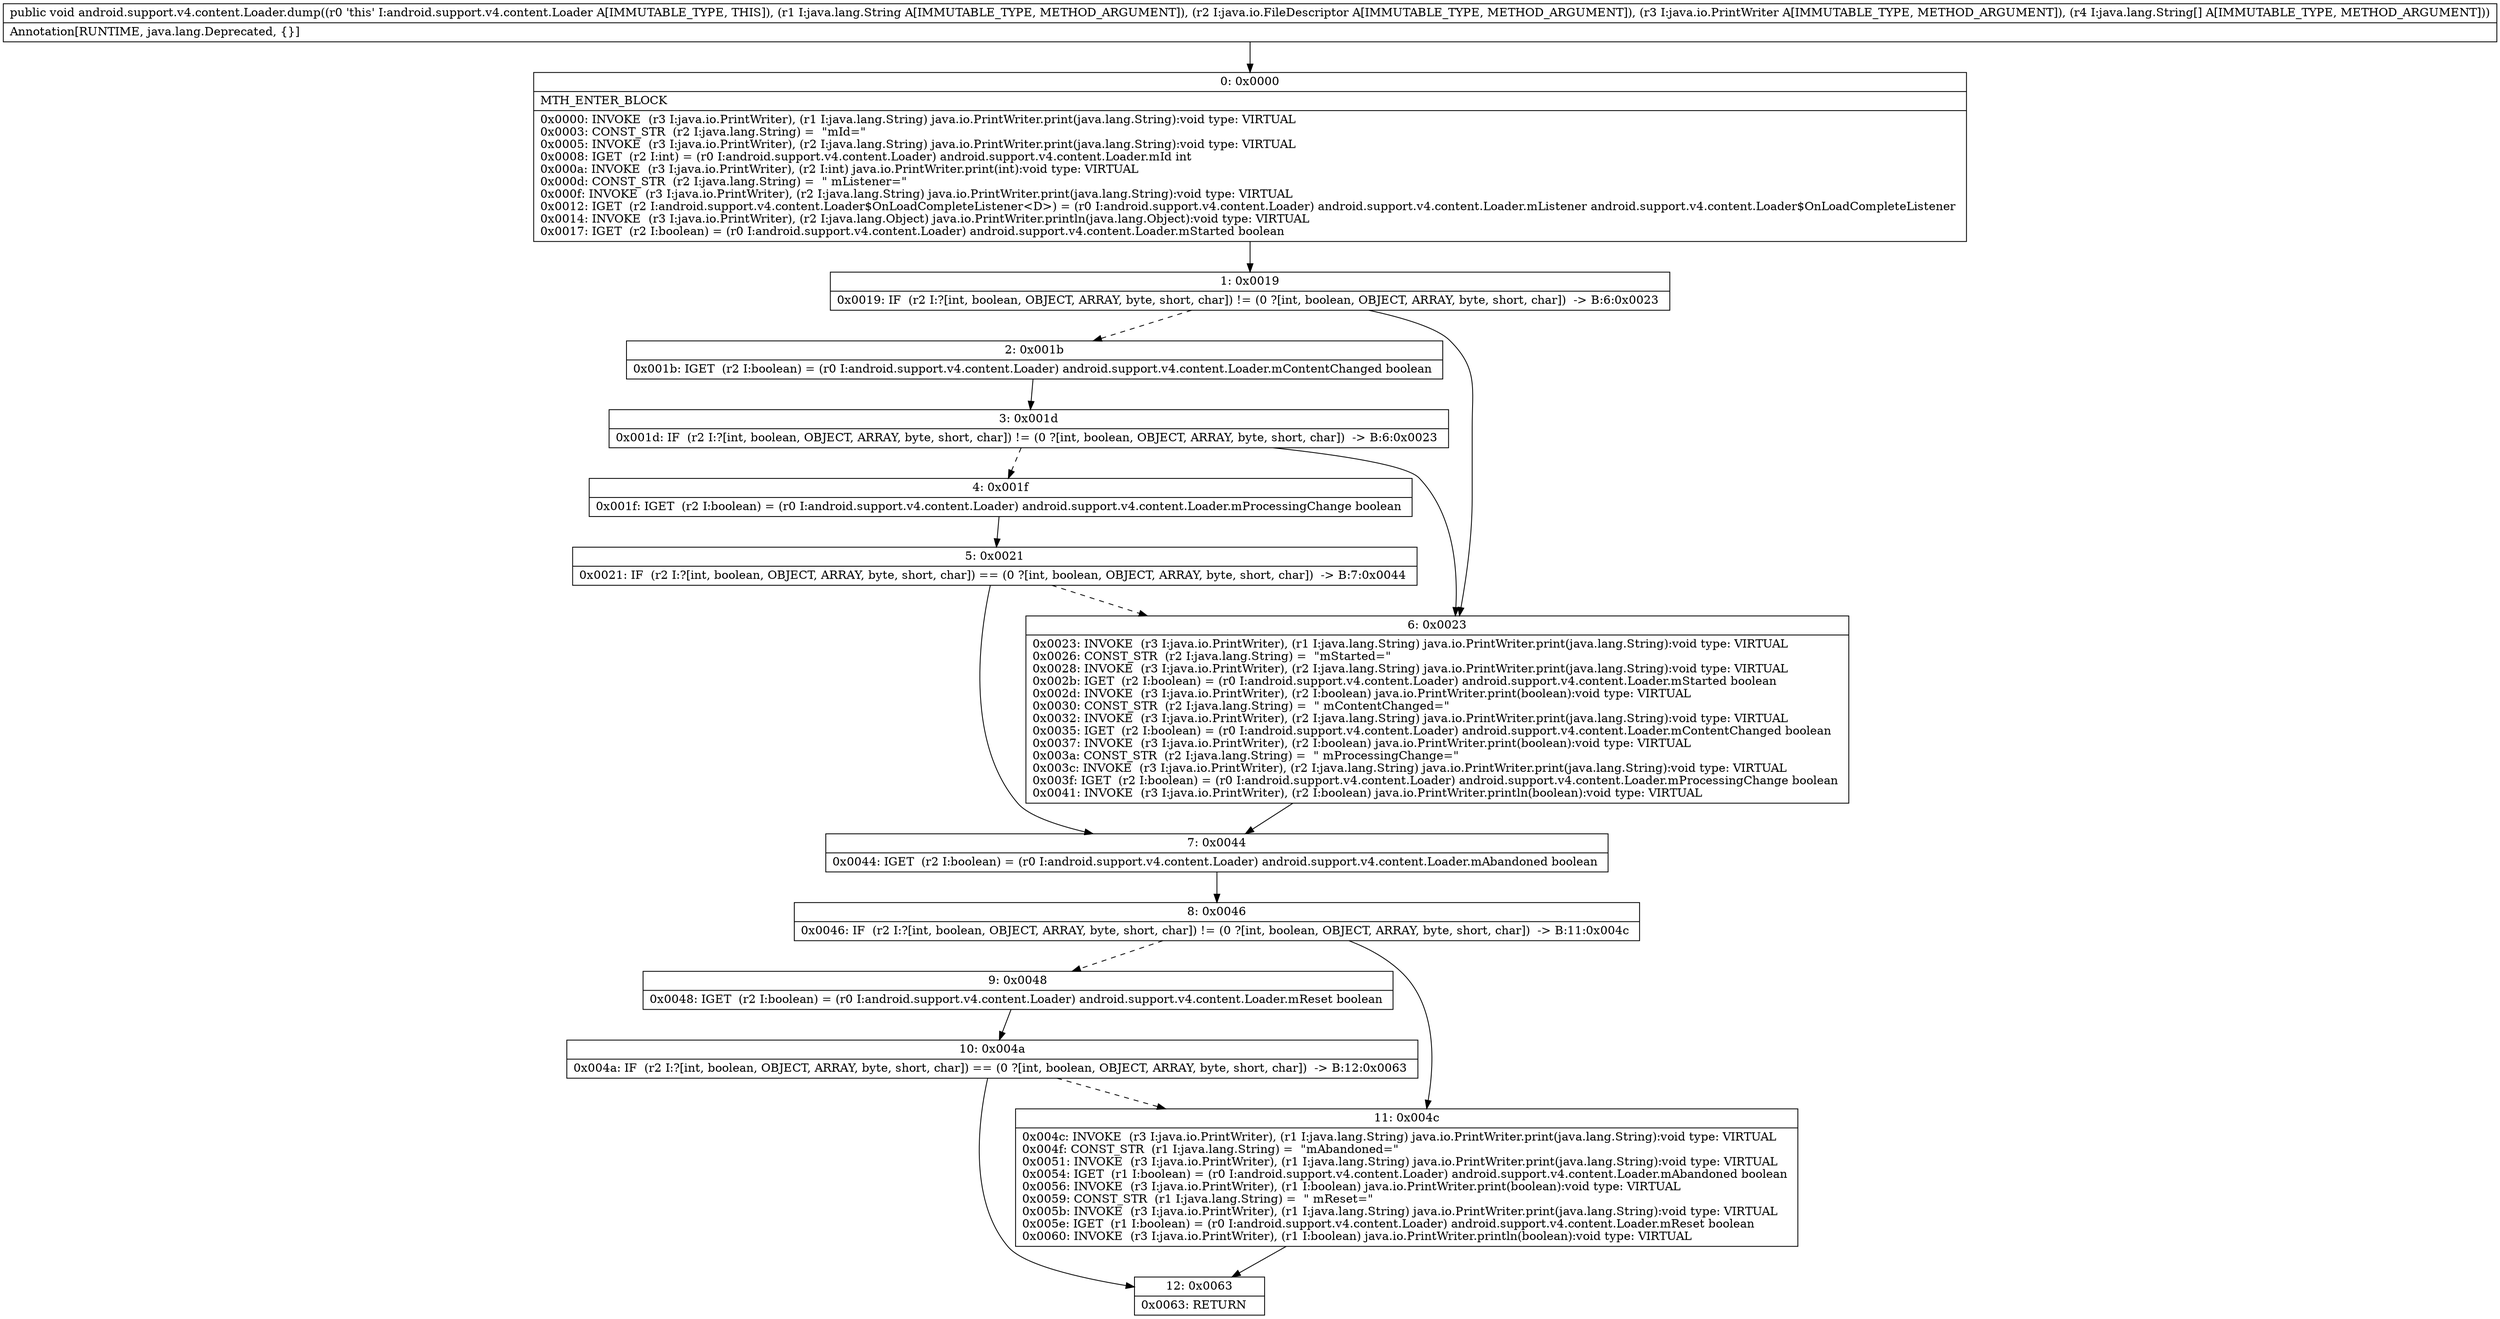 digraph "CFG forandroid.support.v4.content.Loader.dump(Ljava\/lang\/String;Ljava\/io\/FileDescriptor;Ljava\/io\/PrintWriter;[Ljava\/lang\/String;)V" {
Node_0 [shape=record,label="{0\:\ 0x0000|MTH_ENTER_BLOCK\l|0x0000: INVOKE  (r3 I:java.io.PrintWriter), (r1 I:java.lang.String) java.io.PrintWriter.print(java.lang.String):void type: VIRTUAL \l0x0003: CONST_STR  (r2 I:java.lang.String) =  \"mId=\" \l0x0005: INVOKE  (r3 I:java.io.PrintWriter), (r2 I:java.lang.String) java.io.PrintWriter.print(java.lang.String):void type: VIRTUAL \l0x0008: IGET  (r2 I:int) = (r0 I:android.support.v4.content.Loader) android.support.v4.content.Loader.mId int \l0x000a: INVOKE  (r3 I:java.io.PrintWriter), (r2 I:int) java.io.PrintWriter.print(int):void type: VIRTUAL \l0x000d: CONST_STR  (r2 I:java.lang.String) =  \" mListener=\" \l0x000f: INVOKE  (r3 I:java.io.PrintWriter), (r2 I:java.lang.String) java.io.PrintWriter.print(java.lang.String):void type: VIRTUAL \l0x0012: IGET  (r2 I:android.support.v4.content.Loader$OnLoadCompleteListener\<D\>) = (r0 I:android.support.v4.content.Loader) android.support.v4.content.Loader.mListener android.support.v4.content.Loader$OnLoadCompleteListener \l0x0014: INVOKE  (r3 I:java.io.PrintWriter), (r2 I:java.lang.Object) java.io.PrintWriter.println(java.lang.Object):void type: VIRTUAL \l0x0017: IGET  (r2 I:boolean) = (r0 I:android.support.v4.content.Loader) android.support.v4.content.Loader.mStarted boolean \l}"];
Node_1 [shape=record,label="{1\:\ 0x0019|0x0019: IF  (r2 I:?[int, boolean, OBJECT, ARRAY, byte, short, char]) != (0 ?[int, boolean, OBJECT, ARRAY, byte, short, char])  \-\> B:6:0x0023 \l}"];
Node_2 [shape=record,label="{2\:\ 0x001b|0x001b: IGET  (r2 I:boolean) = (r0 I:android.support.v4.content.Loader) android.support.v4.content.Loader.mContentChanged boolean \l}"];
Node_3 [shape=record,label="{3\:\ 0x001d|0x001d: IF  (r2 I:?[int, boolean, OBJECT, ARRAY, byte, short, char]) != (0 ?[int, boolean, OBJECT, ARRAY, byte, short, char])  \-\> B:6:0x0023 \l}"];
Node_4 [shape=record,label="{4\:\ 0x001f|0x001f: IGET  (r2 I:boolean) = (r0 I:android.support.v4.content.Loader) android.support.v4.content.Loader.mProcessingChange boolean \l}"];
Node_5 [shape=record,label="{5\:\ 0x0021|0x0021: IF  (r2 I:?[int, boolean, OBJECT, ARRAY, byte, short, char]) == (0 ?[int, boolean, OBJECT, ARRAY, byte, short, char])  \-\> B:7:0x0044 \l}"];
Node_6 [shape=record,label="{6\:\ 0x0023|0x0023: INVOKE  (r3 I:java.io.PrintWriter), (r1 I:java.lang.String) java.io.PrintWriter.print(java.lang.String):void type: VIRTUAL \l0x0026: CONST_STR  (r2 I:java.lang.String) =  \"mStarted=\" \l0x0028: INVOKE  (r3 I:java.io.PrintWriter), (r2 I:java.lang.String) java.io.PrintWriter.print(java.lang.String):void type: VIRTUAL \l0x002b: IGET  (r2 I:boolean) = (r0 I:android.support.v4.content.Loader) android.support.v4.content.Loader.mStarted boolean \l0x002d: INVOKE  (r3 I:java.io.PrintWriter), (r2 I:boolean) java.io.PrintWriter.print(boolean):void type: VIRTUAL \l0x0030: CONST_STR  (r2 I:java.lang.String) =  \" mContentChanged=\" \l0x0032: INVOKE  (r3 I:java.io.PrintWriter), (r2 I:java.lang.String) java.io.PrintWriter.print(java.lang.String):void type: VIRTUAL \l0x0035: IGET  (r2 I:boolean) = (r0 I:android.support.v4.content.Loader) android.support.v4.content.Loader.mContentChanged boolean \l0x0037: INVOKE  (r3 I:java.io.PrintWriter), (r2 I:boolean) java.io.PrintWriter.print(boolean):void type: VIRTUAL \l0x003a: CONST_STR  (r2 I:java.lang.String) =  \" mProcessingChange=\" \l0x003c: INVOKE  (r3 I:java.io.PrintWriter), (r2 I:java.lang.String) java.io.PrintWriter.print(java.lang.String):void type: VIRTUAL \l0x003f: IGET  (r2 I:boolean) = (r0 I:android.support.v4.content.Loader) android.support.v4.content.Loader.mProcessingChange boolean \l0x0041: INVOKE  (r3 I:java.io.PrintWriter), (r2 I:boolean) java.io.PrintWriter.println(boolean):void type: VIRTUAL \l}"];
Node_7 [shape=record,label="{7\:\ 0x0044|0x0044: IGET  (r2 I:boolean) = (r0 I:android.support.v4.content.Loader) android.support.v4.content.Loader.mAbandoned boolean \l}"];
Node_8 [shape=record,label="{8\:\ 0x0046|0x0046: IF  (r2 I:?[int, boolean, OBJECT, ARRAY, byte, short, char]) != (0 ?[int, boolean, OBJECT, ARRAY, byte, short, char])  \-\> B:11:0x004c \l}"];
Node_9 [shape=record,label="{9\:\ 0x0048|0x0048: IGET  (r2 I:boolean) = (r0 I:android.support.v4.content.Loader) android.support.v4.content.Loader.mReset boolean \l}"];
Node_10 [shape=record,label="{10\:\ 0x004a|0x004a: IF  (r2 I:?[int, boolean, OBJECT, ARRAY, byte, short, char]) == (0 ?[int, boolean, OBJECT, ARRAY, byte, short, char])  \-\> B:12:0x0063 \l}"];
Node_11 [shape=record,label="{11\:\ 0x004c|0x004c: INVOKE  (r3 I:java.io.PrintWriter), (r1 I:java.lang.String) java.io.PrintWriter.print(java.lang.String):void type: VIRTUAL \l0x004f: CONST_STR  (r1 I:java.lang.String) =  \"mAbandoned=\" \l0x0051: INVOKE  (r3 I:java.io.PrintWriter), (r1 I:java.lang.String) java.io.PrintWriter.print(java.lang.String):void type: VIRTUAL \l0x0054: IGET  (r1 I:boolean) = (r0 I:android.support.v4.content.Loader) android.support.v4.content.Loader.mAbandoned boolean \l0x0056: INVOKE  (r3 I:java.io.PrintWriter), (r1 I:boolean) java.io.PrintWriter.print(boolean):void type: VIRTUAL \l0x0059: CONST_STR  (r1 I:java.lang.String) =  \" mReset=\" \l0x005b: INVOKE  (r3 I:java.io.PrintWriter), (r1 I:java.lang.String) java.io.PrintWriter.print(java.lang.String):void type: VIRTUAL \l0x005e: IGET  (r1 I:boolean) = (r0 I:android.support.v4.content.Loader) android.support.v4.content.Loader.mReset boolean \l0x0060: INVOKE  (r3 I:java.io.PrintWriter), (r1 I:boolean) java.io.PrintWriter.println(boolean):void type: VIRTUAL \l}"];
Node_12 [shape=record,label="{12\:\ 0x0063|0x0063: RETURN   \l}"];
MethodNode[shape=record,label="{public void android.support.v4.content.Loader.dump((r0 'this' I:android.support.v4.content.Loader A[IMMUTABLE_TYPE, THIS]), (r1 I:java.lang.String A[IMMUTABLE_TYPE, METHOD_ARGUMENT]), (r2 I:java.io.FileDescriptor A[IMMUTABLE_TYPE, METHOD_ARGUMENT]), (r3 I:java.io.PrintWriter A[IMMUTABLE_TYPE, METHOD_ARGUMENT]), (r4 I:java.lang.String[] A[IMMUTABLE_TYPE, METHOD_ARGUMENT]))  | Annotation[RUNTIME, java.lang.Deprecated, \{\}]\l}"];
MethodNode -> Node_0;
Node_0 -> Node_1;
Node_1 -> Node_2[style=dashed];
Node_1 -> Node_6;
Node_2 -> Node_3;
Node_3 -> Node_4[style=dashed];
Node_3 -> Node_6;
Node_4 -> Node_5;
Node_5 -> Node_6[style=dashed];
Node_5 -> Node_7;
Node_6 -> Node_7;
Node_7 -> Node_8;
Node_8 -> Node_9[style=dashed];
Node_8 -> Node_11;
Node_9 -> Node_10;
Node_10 -> Node_11[style=dashed];
Node_10 -> Node_12;
Node_11 -> Node_12;
}

